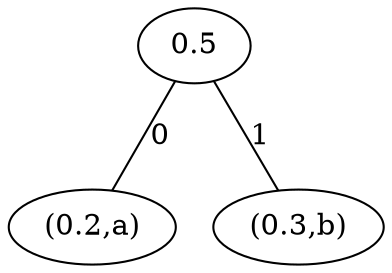 graph {
1 [label="(0.2,a)"]
2 [label="(0.3,b)"]
0 [label="0.5"]
0 -- 1 [label=0]
0 -- 2 [label=1]
}
